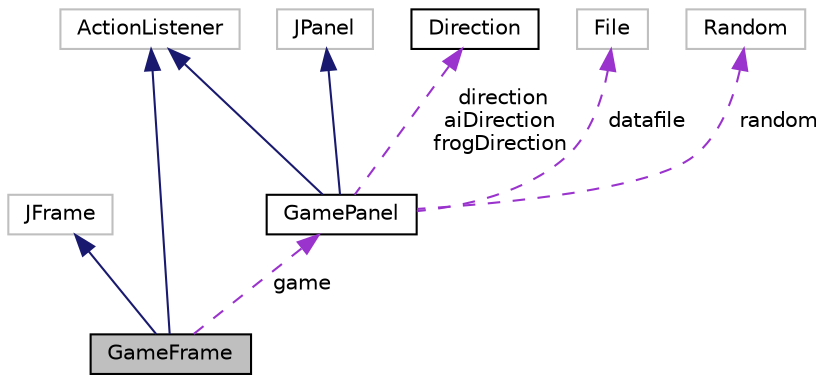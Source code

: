 digraph "GameFrame"
{
 // LATEX_PDF_SIZE
  edge [fontname="Helvetica",fontsize="10",labelfontname="Helvetica",labelfontsize="10"];
  node [fontname="Helvetica",fontsize="10",shape=record];
  Node1 [label="GameFrame",height=0.2,width=0.4,color="black", fillcolor="grey75", style="filled", fontcolor="black",tooltip=" "];
  Node2 -> Node1 [dir="back",color="midnightblue",fontsize="10",style="solid",fontname="Helvetica"];
  Node2 [label="JFrame",height=0.2,width=0.4,color="grey75", fillcolor="white", style="filled",tooltip=" "];
  Node3 -> Node1 [dir="back",color="midnightblue",fontsize="10",style="solid",fontname="Helvetica"];
  Node3 [label="ActionListener",height=0.2,width=0.4,color="grey75", fillcolor="white", style="filled",tooltip=" "];
  Node4 -> Node1 [dir="back",color="darkorchid3",fontsize="10",style="dashed",label=" game" ,fontname="Helvetica"];
  Node4 [label="GamePanel",height=0.2,width=0.4,color="black", fillcolor="white", style="filled",URL="$classGamePanel.html",tooltip=" "];
  Node5 -> Node4 [dir="back",color="midnightblue",fontsize="10",style="solid",fontname="Helvetica"];
  Node5 [label="JPanel",height=0.2,width=0.4,color="grey75", fillcolor="white", style="filled",tooltip=" "];
  Node3 -> Node4 [dir="back",color="midnightblue",fontsize="10",style="solid",fontname="Helvetica"];
  Node6 -> Node4 [dir="back",color="darkorchid3",fontsize="10",style="dashed",label=" direction\naiDirection\nfrogDirection" ,fontname="Helvetica"];
  Node6 [label="Direction",height=0.2,width=0.4,color="black", fillcolor="white", style="filled",URL="$enumDirection.html",tooltip=" "];
  Node7 -> Node4 [dir="back",color="darkorchid3",fontsize="10",style="dashed",label=" datafile" ,fontname="Helvetica"];
  Node7 [label="File",height=0.2,width=0.4,color="grey75", fillcolor="white", style="filled",tooltip=" "];
  Node8 -> Node4 [dir="back",color="darkorchid3",fontsize="10",style="dashed",label=" random" ,fontname="Helvetica"];
  Node8 [label="Random",height=0.2,width=0.4,color="grey75", fillcolor="white", style="filled",tooltip=" "];
}
